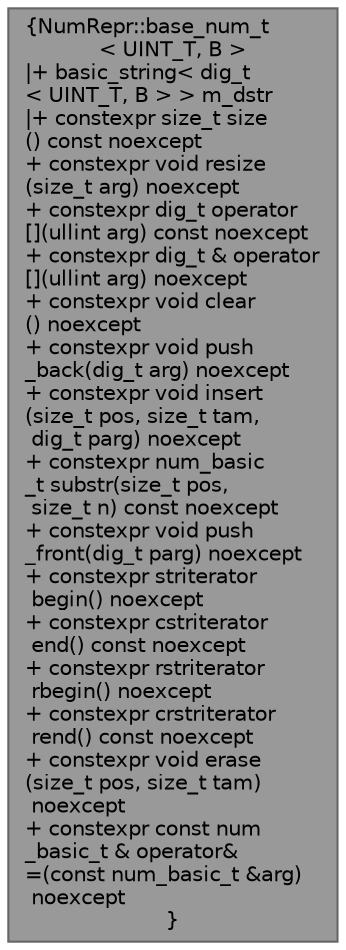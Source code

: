 digraph "NumRepr::base_num_t&lt; UINT_T, B &gt;"
{
 // INTERACTIVE_SVG=YES
 // LATEX_PDF_SIZE
  bgcolor="transparent";
  edge [fontname=Helvetica,fontsize=10,labelfontname=Helvetica,labelfontsize=10];
  node [fontname=Helvetica,fontsize=10,shape=box,height=0.2,width=0.4];
  Node1 [label="{NumRepr::base_num_t\l\< UINT_T, B \>\n|+ basic_string\< dig_t\l\< UINT_T, B \> \> m_dstr\l|+ constexpr size_t size\l() const noexcept\l+ constexpr void resize\l(size_t arg) noexcept\l+ constexpr dig_t operator\l[](ullint arg) const noexcept\l+ constexpr dig_t & operator\l[](ullint arg) noexcept\l+ constexpr void clear\l() noexcept\l+ constexpr void push\l_back(dig_t arg) noexcept\l+ constexpr void insert\l(size_t pos, size_t tam,\l dig_t parg) noexcept\l+ constexpr num_basic\l_t substr(size_t pos,\l size_t n) const noexcept\l+ constexpr void push\l_front(dig_t parg) noexcept\l+ constexpr striterator\l begin() noexcept\l+ constexpr cstriterator\l end() const noexcept\l+ constexpr rstriterator\l rbegin() noexcept\l+ constexpr crstriterator\l rend() const noexcept\l+ constexpr void erase\l(size_t pos, size_t tam)\l noexcept\l+ constexpr const num\l_basic_t & operator&\l=(const num_basic_t &arg)\l noexcept\l}",height=0.2,width=0.4,color="gray40", fillcolor="grey60", style="filled", fontcolor="black",tooltip=" "];
}
